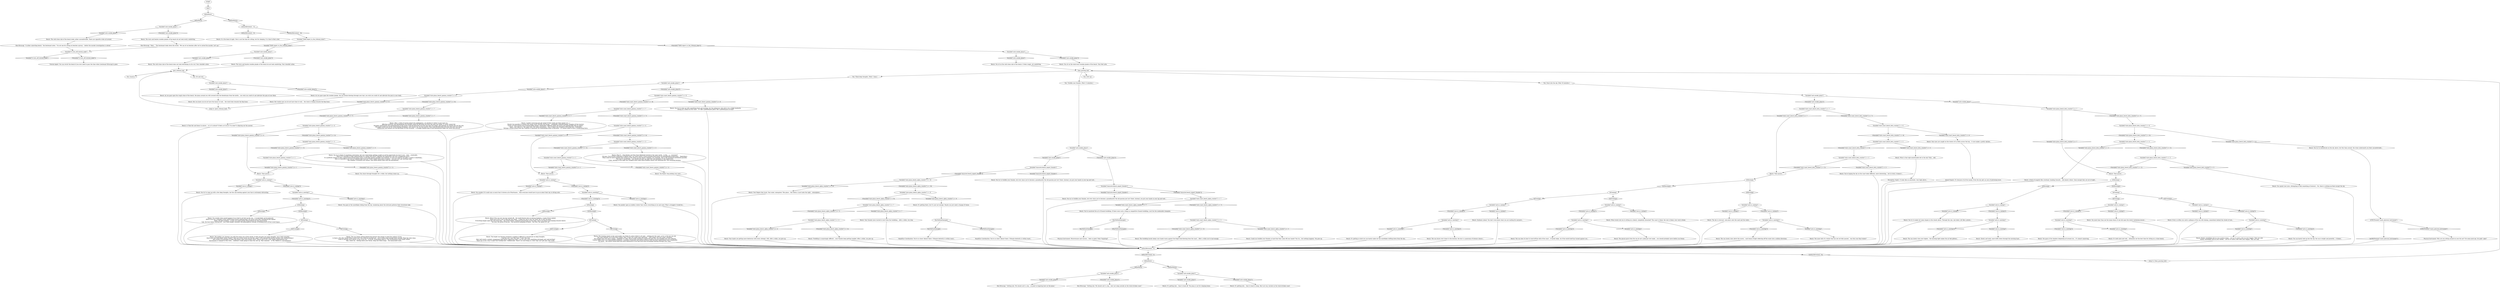 # WORLD / WAITING BENCH
# a bench where you (and Kim) can sit and wait for an X amount of time so the player won't get softlocked-stuck in the game for lacking content until daychange!
# ==================================================
digraph G {
	  0 [label="START"];
	  1 [label="input"];
	  2 [label="Variable[\"stats.plaza_bench_beta_counter\"] == 3"];
	  3 [label="Variable[\"stats.plaza_bench_beta_counter\"] == 3", shape=diamond];
	  4 [label="!(Variable[\"stats.plaza_bench_beta_counter\"] == 3)", shape=diamond];
	  5 [label="Variable[\"auto.is_raining\"]"];
	  6 [label="Variable[\"auto.is_raining\"]", shape=diamond];
	  7 [label="!(Variable[\"auto.is_raining\"])", shape=diamond];
	  8 [label="Bench: Time passes..."];
	  9 [label="Bench: Every so often you catch a glimpse of the sun still shining, somewhere behind the clouds of rain..."];
	  10 [label="Bench: Darkness ahead. You don't even know what you are waiting for anymore..."];
	  11 [label="Variable[\"auto.smoke_plaza\"]"];
	  12 [label="Variable[\"auto.smoke_plaza\"]", shape=diamond];
	  13 [label="!(Variable[\"auto.smoke_plaza\"])", shape=diamond];
	  14 [label="Variable[\"auto.smoke_plaza\"]"];
	  15 [label="Variable[\"auto.smoke_plaza\"]", shape=diamond];
	  16 [label="!(Variable[\"auto.smoke_plaza\"])", shape=diamond];
	  17 [label="Jump to: [time_passing_hub]"];
	  18 [label="Bench: You try to come up with something fresh and exciting, but the endeavour only gives you a slight headache.\nSitting on a bench on the coast... it's like a performance piece. But a performance of what?"];
	  19 [label="Variable[\"auto.is_raining\"]"];
	  20 [label="Variable[\"auto.is_raining\"]", shape=diamond];
	  21 [label="!(Variable[\"auto.is_raining\"])", shape=diamond];
	  22 [label="Variable[\"stats.coast_bench_alpha_counter\"] == 7"];
	  23 [label="Variable[\"stats.coast_bench_alpha_counter\"] == 7", shape=diamond];
	  24 [label="!(Variable[\"stats.coast_bench_alpha_counter\"] == 7)", shape=diamond];
	  25 [label="Bench: The cold stone slab of the bench looks rather uncomfortable. There are cigarette stubs all around."];
	  26 [label="Variable[\"stats.plaza_bench_gamma_counter\"] >= 8"];
	  27 [label="Variable[\"stats.plaza_bench_gamma_counter\"] >= 8", shape=diamond];
	  28 [label="!(Variable[\"stats.plaza_bench_gamma_counter\"] >= 8)", shape=diamond];
	  29 [label="Bench: It's both dark and cold... ultimately not the best time for sitting on a stone bench."];
	  30 [label="Variable[\"auto.is_raining\"]"];
	  31 [label="Variable[\"auto.is_raining\"]", shape=diamond];
	  32 [label="!(Variable[\"auto.is_raining\"])", shape=diamond];
	  33 [label="Bench: What events led you to sitting on a bench, completely drenched? The coast is bleak, the rain is bleak, your soul is bleak."];
	  34 [label="Variable[\"auto.smoke_plaza\"]"];
	  35 [label="Variable[\"auto.smoke_plaza\"]", shape=diamond];
	  36 [label="!(Variable[\"auto.smoke_plaza\"])", shape=diamond];
	  37 [label="Bench: The sun slowly setting behind the horizon only brings to mind the sadness of loss.\nIs there a life after death? What could it be? You could go and find out... you've been close enough times already. Wipe the slate clean.\nLook at yourself, Kras Mazov. It has to be you... it all fits. Everything about it. The revolutionary heart beats within.\nMm, sweet tar... flowing down your throat, deep into those lungs... the immaculate taste..."];
	  38 [label="Variable[\"stats.coast_bench_gamma_counter\"] == 7"];
	  39 [label="Variable[\"stats.coast_bench_gamma_counter\"] == 7", shape=diamond];
	  40 [label="!(Variable[\"stats.coast_bench_gamma_counter\"] == 7)", shape=diamond];
	  41 [label="Bench: You try to twiddle your thumbs, but ever since you've become a grandmaster the old passion just isn't there. Instead, you put your hands in your lap and wait..."];
	  42 [label="Variable[\"TASK.report_to_the_tribunal_done\"]"];
	  43 [label="Variable[\"TASK.report_to_the_tribunal_done\"]", shape=diamond];
	  44 [label="!(Variable[\"TASK.report_to_the_tribunal_done\"])", shape=diamond];
	  45 [label="Variable[\"stats.coast_bench_beta_counter\"] == 3"];
	  46 [label="Variable[\"stats.coast_bench_beta_counter\"] == 3", shape=diamond];
	  47 [label="!(Variable[\"stats.coast_bench_beta_counter\"] == 3)", shape=diamond];
	  48 [label="Variable[\"character.bench_expert_thumbs\"]"];
	  49 [label="Variable[\"character.bench_expert_thumbs\"]", shape=diamond];
	  50 [label="!(Variable[\"character.bench_expert_thumbs\"])", shape=diamond];
	  51 [label="Bench: It's getting late... time to head off. The plaza is not for sleeping bums."];
	  52 [label="Bench: The bright sun blazing overhead is making it difficult to concentrate on deep thoughts.\nI am the Law. I am *the Law*. *I am* The Law.\nHow well would a melody complement Egg Head's aggressive beat? Can he truly craft something extremely new and exciting?\nThere has to be a way to open that fucking door. Unbelievable. There's no such thing as a door cops can't get into! This sucks."];
	  53 [label="Bench: After a while of staring ahead into nothingness, you decide it's better to just move on.\nAffecting austerity and deregulating the markets could lift Revachol out from this post-war limbo. It surely cannot fail.\nStronger unionization and nationalization of the assets could lift Revachol out from this post-war limbo. And perhaps we should also eat the rich.\nWe ought to kick out all the work-stealing foreigners, and women too, for that matter. That could lift Revachol out from this post-war limbo.\nModeration and balance are the keystones on this occasion... a straight median path of non-interference helps the status quo prevail."];
	  54 [label="Variable[\"character.bench_expert_thumbs\"]"];
	  55 [label="Variable[\"character.bench_expert_thumbs\"]", shape=diamond];
	  56 [label="!(Variable[\"character.bench_expert_thumbs\"])", shape=diamond];
	  57 [label="Hand/Eye Coordination: You're so close! Almost there. Ultimate dexterity is within reach..."];
	  58 [label="Bench: It is the dead of night. Now is not the time for sitting, but for sleeping. It is time to find a bed."];
	  59 [label="Bench: Is Time flat and linear in nature... or is it cyclical? It feels as if you're *so close* to figuring out the answer."];
	  60 [label="Inland Empire: It's because of all the money. Even the sky gets an aura of glistening lucre."];
	  61 [label="You: Sit and rest."];
	  62 [label="IsKimHere()"];
	  63 [label="IsKimHere()", shape=diamond];
	  64 [label="!(IsKimHere())", shape=diamond];
	  65 [label="You: Think deep thoughts. [Wait 1 hour.]"];
	  66 [label="IsEvening()"];
	  67 [label="IsEvening()", shape=diamond];
	  68 [label="!(IsEvening())", shape=diamond];
	  69 [label="Variable[\"stats.coast_bench_gamma_counter\"] == 3"];
	  70 [label="Variable[\"stats.coast_bench_gamma_counter\"] == 3", shape=diamond];
	  71 [label="!(Variable[\"stats.coast_bench_gamma_counter\"] == 3)", shape=diamond];
	  72 [label="Variable[\"auto.is_raining\"]"];
	  73 [label="Variable[\"auto.is_raining\"]", shape=diamond];
	  74 [label="!(Variable[\"auto.is_raining\"])", shape=diamond];
	  75 [label="Variable[\"auto.is_raining\"]"];
	  76 [label="Variable[\"auto.is_raining\"]", shape=diamond];
	  77 [label="!(Variable[\"auto.is_raining\"])", shape=diamond];
	  78 [label="Bench: The midday sun showers you with the warm rays of the spring. It does not give you many thoughts, but it feels peaceful...\nHard core! Are there limits above *hyper*? How out of this world can you get, man?! Ultra beyond-the-barrier hardest core, motherfuckers!\nHow would it be possible to make Egg Head's beat even harder core?! There's got to be a new, highly experimental way.\nNarcomania is rampant in this town... someone's really going to clean this shit up. That someone -- is You. Believe it, narcomaniacs!"];
	  79 [label="Bench: You try to think of something substantial, but your mind keeps getting caught on all the paperwork you have to do... later... eventually...\nWhat if it's possible to take superstardom to a whole new level? Upgrade the Expression and your swaggering suave...\nIt is perfectly normal to take a quick break during police work. It will help against possible over-exertion, in case you need to run after a crook or something...\nHow is it possible to be such an unbelievable fuck-up?! Every single thing ends in failure... you just can't get anything right.\nThe rending. It draweth ever nearer. Your blood almost boils with the anticipation..."];
	  80 [label="Bench: But you know you do not have the luxury to wait... the clock ticks towards the final hour."];
	  81 [label="Bench: Your fingers feel stuck. Your mind, uninspired. This place... this bench, it just lacks the right... atmosphere..."];
	  82 [label="Variable[\"auto.smoke_plaza\"]"];
	  83 [label="Variable[\"auto.smoke_plaza\"]", shape=diamond];
	  84 [label="!(Variable[\"auto.smoke_plaza\"])", shape=diamond];
	  85 [label="Bench: Twiddling is surprisingly difficult... your thumbs keep getting tangled. After a while, you give up."];
	  86 [label="IsEvening()"];
	  87 [label="IsEvening()", shape=diamond];
	  88 [label="!(IsEvening())", shape=diamond];
	  89 [label="Bench: You ponder upon an endless winter that covers everything in ice and snow. What a struggle it would be..."];
	  90 [label="Bench: You churn through thoughts for a while, but nothing comes up..."];
	  91 [label="HasVolitionDamage()"];
	  92 [label="HasVolitionDamage()", shape=diamond];
	  93 [label="!(HasVolitionDamage())", shape=diamond];
	  94 [label="Bench: The cold stone slab of the bench does not look welcoming at all at all. Your shoulder aches."];
	  95 [label="Bench: You squint your eyes, attempting to find something of interest... No, there is nothing up there except the sky."];
	  96 [label="Variable[\"stats.coast_bench_beta_counter\"] == 5"];
	  97 [label="Variable[\"stats.coast_bench_beta_counter\"] == 5", shape=diamond];
	  98 [label="!(Variable[\"stats.coast_bench_beta_counter\"] == 5)", shape=diamond];
	  99 [label="Variable[\"stats.coast_bench_gamma_counter\"] >= 8"];
	  100 [label="Variable[\"stats.coast_bench_gamma_counter\"] >= 8", shape=diamond];
	  101 [label="!(Variable[\"stats.coast_bench_gamma_counter\"] >= 8)", shape=diamond];
	  102 [label="Bench: The twiddling barely keeps your hands warm against the frigid wind blowing from the coast... After a while you've had enough."];
	  103 [label="Bench: You more hear than see the large drops of rain fall upon the slowly darkening mosaic..."];
	  104 [label="Bench: You can barely look up into the sky, the sun is bright and powerful... it blinds..."];
	  105 [label="IsEvening()"];
	  106 [label="IsEvening()", shape=diamond];
	  107 [label="!(IsEvening())", shape=diamond];
	  108 [label="Bench: You gaze at the snowflakes falling from the sky, wondering about the intricate patterns their structures take."];
	  109 [label="Bench: You sit on the cold stone slab of the bench. It feels rough, yet comforting."];
	  110 [label="Variable[\"auto.smoke_plaza\"]"];
	  111 [label="Variable[\"auto.smoke_plaza\"]", shape=diamond];
	  112 [label="!(Variable[\"auto.smoke_plaza\"])", shape=diamond];
	  113 [label="Variable[\"stats.plaza_bench_beta_counter\"] == 5"];
	  114 [label="Variable[\"stats.plaza_bench_beta_counter\"] == 5", shape=diamond];
	  115 [label="!(Variable[\"stats.plaza_bench_beta_counter\"] == 5)", shape=diamond];
	  116 [label="Bench: You've mastered the art of thumb-twiddling. If there were such a thing as competitive thumb-twiddling, you'd be the undeniable champion."];
	  117 [label="Bench: The snow tells of a winter that has not yet fully passed... was this your final winter?"];
	  118 [label="Bench: The glacial gusts from the sea do not a pleasant rest make... you should probably move before you freeze."];
	  119 [label="IsKimHere()"];
	  120 [label="IsKimHere()", shape=diamond];
	  121 [label="!(IsKimHere())", shape=diamond];
	  122 [label="Kim Kitsuragi: \"Getting late. We should call it a day... no point in lingering here on the plaza.\""];
	  123 [label="Jump to: [post_tribunal_hub]"];
	  124 [label="Bench: It's getting there, but it's just not enough. Maybe you just need a change of venue."];
	  125 [label="Kim Kitsuragi: \"A rather uninviting bench,\" the lieutenant notes. \"I'm not one for sitting on benches anyway -- before the murder investigation is solved.\""];
	  126 [label="Bench: The sun draws ever closer to the horizon; the sky is a panorama of intense colours..."];
	  127 [label="Kim Kitsuragi: \"Getting late. We should call it a day... best not sleep outside on the wind-stricken coast.\""];
	  128 [label="IsEvening()"];
	  129 [label="IsEvening()", shape=diamond];
	  130 [label="!(IsEvening())", shape=diamond];
	  131 [label="Variable[\"stats.plaza_bench_beta_counter\"] == 6"];
	  132 [label="Variable[\"stats.plaza_bench_beta_counter\"] == 6", shape=diamond];
	  133 [label="!(Variable[\"stats.plaza_bench_beta_counter\"] == 6)", shape=diamond];
	  134 [label="Bench: The worn and beaten wooden planks of the bench do not look overly comforting."];
	  135 [label="Bench: You sit on the wind-worn wooden planks of the bench. Your feet ache."];
	  136 [label="IsHourBetween(1, 6)"];
	  137 [label="IsHourBetween(1, 6)", shape=diamond];
	  138 [label="!(IsHourBetween(1, 6))", shape=diamond];
	  139 [label="Variable[\"auto.smoke_plaza\"]"];
	  140 [label="Variable[\"auto.smoke_plaza\"]", shape=diamond];
	  141 [label="!(Variable[\"auto.smoke_plaza\"])", shape=diamond];
	  142 [label="Variable[\"stats.coast_bench_gamma_counter\"] >= 4"];
	  143 [label="Variable[\"stats.coast_bench_gamma_counter\"] >= 4", shape=diamond];
	  144 [label="!(Variable[\"stats.coast_bench_gamma_counter\"] >= 4)", shape=diamond];
	  145 [label="Variable[\"stats.plaza_bench_gamma_counter\"] == 7"];
	  146 [label="Variable[\"stats.plaza_bench_gamma_counter\"] == 7", shape=diamond];
	  147 [label="!(Variable[\"stats.plaza_bench_gamma_counter\"] == 7)", shape=diamond];
	  148 [label="Bench: You wonder what would happen if you tried to set foot on the sun... it would likely not be pleasant.\nWhat if you are a member of the radical homo-sexual underground? You never even fully considered this option!\nHmm, the Race Enigma... if only you could answer Measurehead for this provocation.\nUgh, the buzz keeps wearing off... your mind deeply considers the philosophical concept of drinking-more-of-that-sweet-liquor."];
	  149 [label="Bench: As you gaze upon the rough stone of the bench, the plaza around you still covered with the bloodstains from the battle... you wish you could sit and alleviate the pain of your flesh."];
	  150 [label="IsHourBetween(1,  6)"];
	  151 [label="IsHourBetween(1,  6)", shape=diamond];
	  152 [label="!(IsHourBetween(1,  6))", shape=diamond];
	  153 [label="Bench: A flock of seagulls flies overhead, heading towards... who knows where. Soon enough they are out of sight..."];
	  154 [label="Bench: You try to concentrate on the sky above, but this time around, the stone underneath you feels uncomfortable..."];
	  155 [label="Variable[\"stats.plaza_bench_beta_counter\"] >= 7"];
	  156 [label="Variable[\"stats.plaza_bench_beta_counter\"] >= 7", shape=diamond];
	  157 [label="!(Variable[\"stats.plaza_bench_beta_counter\"] >= 7)", shape=diamond];
	  158 [label="Bench: You're hoping the sky on the coast looks different, more interesting... but in truth, it doesn't..."];
	  159 [label="Variable[\"stats.plaza_bench_alpha_counter\"] >= 4"];
	  160 [label="Variable[\"stats.plaza_bench_alpha_counter\"] >= 4", shape=diamond];
	  161 [label="!(Variable[\"stats.plaza_bench_alpha_counter\"] >= 4)", shape=diamond];
	  162 [label="Variable[\"stats.coast_bench_alpha_counter\"] >= 3"];
	  163 [label="Variable[\"stats.coast_bench_alpha_counter\"] >= 3", shape=diamond];
	  164 [label="!(Variable[\"stats.coast_bench_alpha_counter\"] >= 3)", shape=diamond];
	  165 [label="Bench: You try to make out some shapes in the clouds above. Through the rain, one looks a bit like a potato..."];
	  166 [label="Bench: The sun slowly rises above the waves... each beam of light reflecting off the water into a million directions."];
	  167 [label="Bench: Time passes..."];
	  168 [label="Bench: The evening shade on the sand makes you think of a place which is all sand... nothing but the sand, as far as the eye can see.\nThe sand reminds you of the dusty plains. Man, if only you could roam upstream... wild ranges call your name, boiadeiro. \nYou wonder how your gun is doing... hopefully it's okay. You're really starting to regret the poor way you handled your own sidearm.\nContact Mike truly is an unparalleled champion, a paragon of physical and mental prowess with the most inspirational story imaginable.\nYou know... the sunset would look even more impressive if you had even more pyrholidon flowing through your veins..."];
	  169 [label="Bench: The worn and beaten wooden planks of the bench do not look comforting. Your shoulder aches."];
	  170 [label="Bench: But realize now you do not have time to wait... the clock is ticking towards the final hour."];
	  171 [label="Bench: You try to twiddle your thumbs, but ever since you've become a grandmaster the old passion just isn't there. Instead, you put your hands in your lap and wait..."];
	  172 [label="Variable[\"stats.plaza_bench_alpha_counter\"] == 9"];
	  173 [label="Variable[\"stats.plaza_bench_alpha_counter\"] == 9", shape=diamond];
	  174 [label="!(Variable[\"stats.plaza_bench_alpha_counter\"] == 9)", shape=diamond];
	  175 [label="Bench: What is that nigh-unnoticeable dot in the sky? Huh... odd."];
	  176 [label="Variable[\"stats.coast_bench_beta_counter\"] >= 7"];
	  177 [label="Variable[\"stats.coast_bench_beta_counter\"] >= 7", shape=diamond];
	  178 [label="!(Variable[\"stats.coast_bench_beta_counter\"] >= 7)", shape=diamond];
	  179 [label="IsMorning()"];
	  180 [label="IsMorning()", shape=diamond];
	  181 [label="!(IsMorning())", shape=diamond];
	  182 [label="Bench: Your thumbs have started to hurt from the twiddling... after a while, you stop."];
	  183 [label="Bench: Slowly and lazily, snow drifts down through the morning haze..."];
	  184 [label="Variable[\"auto.is_snowing\"]"];
	  185 [label="Variable[\"auto.is_snowing\"]", shape=diamond];
	  186 [label="!(Variable[\"auto.is_snowing\"])", shape=diamond];
	  187 [label="Bench: It's getting late... time to head to sleep. Best not stay outside on the wind-stricken coast."];
	  188 [label="Variable[\"auto.is_raining\"]"];
	  189 [label="Variable[\"auto.is_raining\"]", shape=diamond];
	  190 [label="!(Variable[\"auto.is_raining\"])", shape=diamond];
	  191 [label="Variable[\"stats.plaza_bench_gamma_counter\"] == 3"];
	  192 [label="Variable[\"stats.plaza_bench_gamma_counter\"] == 3", shape=diamond];
	  193 [label="!(Variable[\"stats.plaza_bench_gamma_counter\"] == 3)", shape=diamond];
	  194 [label="Physical Instrument: Why are you sitting around on your fat ass?! Do some push-ups, for gods' sake!!"];
	  195 [label="Kim Kitsuragi: \"Hmh...\" The lieutenant looks down the street. \"We can sit on benches after we've solved the murder. Let's go.\""];
	  196 [label="Tutorial Agent: You can revisit the bench if you ever need to pass the time when Lieutenant Kitsuragi is gone."];
	  198 [label="Bench: Could you twiddle your thumbs so hard that they come off your hands? You try... but nothing happens. You give up."];
	  199 [label="Bench: It's getting so dark you can barely make out the snowflakes drifting down from the sky..."];
	  200 [label="Variable[\"auto.is_snowing\"]"];
	  201 [label="Variable[\"auto.is_snowing\"]", shape=diamond];
	  202 [label="!(Variable[\"auto.is_snowing\"])", shape=diamond];
	  203 [label="Variable[\"auto.smoke_plaza\"]"];
	  204 [label="Variable[\"auto.smoke_plaza\"]", shape=diamond];
	  205 [label="!(Variable[\"auto.smoke_plaza\"])", shape=diamond];
	  206 [label="Bench: You try to come up with a few deep thoughts, but the rain beating against your face is extremely distracting."];
	  207 [label="Perception (Sight): It looks like an aerostatic, very high above..."];
	  208 [label="post_tribunal_hub"];
	  209 [label="You: [Leave.]"];
	  210 [label="Variable[\"auto.smoke_plaza\"]"];
	  211 [label="Variable[\"auto.smoke_plaza\"]", shape=diamond];
	  212 [label="!(Variable[\"auto.smoke_plaza\"])", shape=diamond];
	  213 [label="Variable[\"auto.smoke_plaza\"]"];
	  214 [label="Variable[\"auto.smoke_plaza\"]", shape=diamond];
	  215 [label="!(Variable[\"auto.smoke_plaza\"])", shape=diamond];
	  216 [label="Variable[\"stats.plaza_bench_alpha_counter\"] >= 7"];
	  217 [label="Variable[\"stats.plaza_bench_alpha_counter\"] >= 7", shape=diamond];
	  218 [label="!(Variable[\"stats.plaza_bench_alpha_counter\"] >= 7)", shape=diamond];
	  219 [label="Variable[\"auto.is_snowing\"]"];
	  220 [label="Variable[\"auto.is_snowing\"]", shape=diamond];
	  221 [label="!(Variable[\"auto.is_snowing\"])", shape=diamond];
	  222 [label="Variable[\"auto.is_snowing\"]"];
	  223 [label="Variable[\"auto.is_snowing\"]", shape=diamond];
	  224 [label="!(Variable[\"auto.is_snowing\"])", shape=diamond];
	  225 [label="Variable[\"stats.coast_bench_beta_counter\"] == 6"];
	  226 [label="Variable[\"stats.coast_bench_beta_counter\"] == 6", shape=diamond];
	  227 [label="!(Variable[\"stats.coast_bench_beta_counter\"] == 6)", shape=diamond];
	  228 [label="Variable[\"tc.turn_off_tutorial_node\"]"];
	  229 [label="Variable[\"tc.turn_off_tutorial_node\"]", shape=diamond];
	  230 [label="!(Variable[\"tc.turn_off_tutorial_node\"])", shape=diamond];
	  231 [label="time_passing_hub"];
	  232 [label="Variable[\"stats.coast_bench_gamma_counter\"] >= 1"];
	  233 [label="Variable[\"stats.coast_bench_gamma_counter\"] >= 1", shape=diamond];
	  234 [label="!(Variable[\"stats.coast_bench_gamma_counter\"] >= 1)", shape=diamond];
	  235 [label="Bench: The sun does its best to ward off the chill of the coast... it barely helps. As if the world itself has turned against you..."];
	  236 [label="IsTHCPresent(\"coach_physical_instrument\")"];
	  237 [label="IsTHCPresent(\"coach_physical_instrument\")", shape=diamond];
	  238 [label="!(IsTHCPresent(\"coach_physical_instrument\"))", shape=diamond];
	  239 [label="You: Twiddle your thumbs. [Wait 15 minutes.]"];
	  240 [label="Variable[\"auto.is_snowing\"]"];
	  241 [label="Variable[\"auto.is_snowing\"]", shape=diamond];
	  242 [label="!(Variable[\"auto.is_snowing\"])", shape=diamond];
	  243 [label="Variable[\"stats.plaza_bench_gamma_counter\"] >= 1"];
	  244 [label="Variable[\"stats.plaza_bench_gamma_counter\"] >= 1", shape=diamond];
	  245 [label="!(Variable[\"stats.plaza_bench_gamma_counter\"] >= 1)", shape=diamond];
	  246 [label="Variable[\"stats.plaza_bench_gamma_counter\"] >= 4"];
	  247 [label="Variable[\"stats.plaza_bench_gamma_counter\"] >= 4", shape=diamond];
	  248 [label="!(Variable[\"stats.plaza_bench_gamma_counter\"] >= 4)", shape=diamond];
	  249 [label="Variable[\"auto.is_snowing\"]"];
	  250 [label="Variable[\"auto.is_snowing\"]", shape=diamond];
	  251 [label="!(Variable[\"auto.is_snowing\"])", shape=diamond];
	  252 [label="Bench: Time passes..."];
	  253 [label="Bench: As you gaze upon the wooden planks, the sea breeze blowing through your hair, you wish you could sit and alleviate the pain in your body..."];
	  254 [label="Variable[\"stats.plaza_bench_alpha_counter\"] >= 10"];
	  255 [label="Variable[\"stats.plaza_bench_alpha_counter\"] >= 10", shape=diamond];
	  256 [label="!(Variable[\"stats.plaza_bench_alpha_counter\"] >= 10)", shape=diamond];
	  257 [label="Bench: Your hands are getting more dexterous with every attempt. Still, after a while, you give up."];
	  258 [label="Bench: Slowly, snowflakes fall on your mutton-chops... you try to catch a few on your tongue. They are cold.\nSlowly, snowflakes fall on your cheeks... you try to catch a few with your tongue. They are cold."];
	  259 [label="Variable[\"auto.is_snowing\"]"];
	  260 [label="Variable[\"auto.is_snowing\"]", shape=diamond];
	  261 [label="!(Variable[\"auto.is_snowing\"])", shape=diamond];
	  262 [label="Variable[\"auto.is_snowing\"]"];
	  263 [label="Variable[\"auto.is_snowing\"]", shape=diamond];
	  264 [label="!(Variable[\"auto.is_snowing\"])", shape=diamond];
	  265 [label="Hand/Eye Coordination: You're so close! Almost there. Ultimate dexterity is within reach..."];
	  266 [label="HasVolitionDamage()"];
	  267 [label="HasVolitionDamage()", shape=diamond];
	  268 [label="!(HasVolitionDamage())", shape=diamond];
	  269 [label="Bench: What if... Dick Mullen and Man from Hjelmdall existed in the same world... in like... a... crossover?\nOh man, if we invited Guillaume le Million here, we could create a wave-crashing beach-party of unimaginable proportions... Speechless!\nWhat could be more exciting than sitting on this bench on this beach? Nothing, you conclude. This is the maximum excitement possible.\nThis case is unsolvable... you should just give up right now and apologize to the whole town.\nCome, darlings of the night sky, bringeth down upon these feckless beasts the cleansing fire! The Gloaming beckons."];
	  270 [label="Bench: Time passes...."];
	  271 [label="Bench: You gaze at the shadows deepening all around you... it's almost unnerving."];
	  272 [label="Variable[\"auto.is_raining\"]"];
	  273 [label="Variable[\"auto.is_raining\"]", shape=diamond];
	  274 [label="!(Variable[\"auto.is_raining\"])", shape=diamond];
	  275 [label="IsMorning()"];
	  276 [label="IsMorning()", shape=diamond];
	  277 [label="!(IsMorning())", shape=diamond];
	  278 [label="IsMorning()"];
	  279 [label="IsMorning()", shape=diamond];
	  280 [label="!(IsMorning())", shape=diamond];
	  281 [label="Bench: What if the sun just one day turned off... the world thrown into an eternal darkness. A grim future indeed.\nThere has to be a way to find the way home... it feels far, but it can't be *that* far. It can't be gone.\nEverything hinges upon the roll of the dice... the world teeters, balanced precariously on the edge. And it all seems to be leaning towards failure.\nYou miss the grind of the jaw... the excessive pumping of blood... the rush, the speed of it all!"];
	  282 [label="IsMorning()"];
	  283 [label="IsMorning()", shape=diamond];
	  284 [label="!(IsMorning())", shape=diamond];
	  285 [label="Bench: Couldn't everyone just get along? If they really put their minds to it...?\nWould it be possible to acquire this whole coast? All this real estate... completely underdeveloped. Imagine all the tourists!\nGrains of sand remind you of downtrodden people. Multitudes suffering under the harsh and unforgivable heel of capital...\nSand... just look at it. The same tone, the same consistency... this is where the strength of Revachol lies. Uniformity.\nPerhaps a firmer grasp from the Coalition is necessary for maintaining order in Revachol... it's always good to have a moderating force."];
	  286 [label="Bench: You finally stop picking your nose..."];
	  287 [label="Physical Instrument: Perseverance and success... feels so good. Feels *inspiring*."];
	  288 [label="You: Stare into the sky. [Wait 30 minutes.]"];
	  289 [label="You: [Get up.]"];
	  290 [label="Bench: Your eyes are caught on the towers of La Delta across the bay... it sure makes a pretty skyline..."];
	  291 [label="Bench: You wonder if it could rain so much that it drowns all of Martinaise... then everyone would have to go on about their day in diving suits."];
	  292 [label="Bench: The sun slowly rises ever higher... the morning light makes the air feel glittery..."];
	  293 [label="Variable[\"auto.is_raining\"]"];
	  294 [label="Variable[\"auto.is_raining\"]", shape=diamond];
	  295 [label="!(Variable[\"auto.is_raining\"])", shape=diamond];
	  296 [label="Bench: The sky is overcast, rain pours onto the sand and the reeds..."];
	  0 -> 1
	  1 -> 62
	  2 -> 3
	  2 -> 4
	  3 -> 95
	  4 -> 252
	  5 -> 6
	  5 -> 7
	  6 -> 165
	  7 -> 240
	  8 -> 188
	  9 -> 136
	  10 -> 136
	  11 -> 12
	  11 -> 13
	  12 -> 94
	  13 -> 169
	  14 -> 16
	  14 -> 15
	  15 -> 25
	  16 -> 134
	  17 -> 231
	  18 -> 136
	  19 -> 20
	  19 -> 21
	  20 -> 206
	  21 -> 222
	  22 -> 24
	  22 -> 23
	  23 -> 116
	  24 -> 162
	  25 -> 125
	  26 -> 27
	  26 -> 28
	  27 -> 59
	  28 -> 145
	  29 -> 136
	  30 -> 32
	  30 -> 31
	  31 -> 10
	  32 -> 200
	  33 -> 136
	  34 -> 35
	  34 -> 36
	  35 -> 51
	  36 -> 187
	  37 -> 136
	  38 -> 40
	  38 -> 39
	  39 -> 285
	  40 -> 142
	  41 -> 136
	  42 -> 43
	  42 -> 44
	  43 -> 11
	  44 -> 110
	  45 -> 46
	  45 -> 47
	  46 -> 158
	  47 -> 167
	  48 -> 49
	  48 -> 50
	  49 -> 41
	  50 -> 22
	  52 -> 136
	  53 -> 136
	  54 -> 56
	  54 -> 55
	  55 -> 171
	  56 -> 254
	  57 -> 136
	  59 -> 136
	  60 -> 136
	  61 -> 210
	  62 -> 64
	  62 -> 63
	  63 -> 14
	  64 -> 150
	  65 -> 139
	  66 -> 67
	  66 -> 68
	  67 -> 72
	  68 -> 293
	  69 -> 70
	  69 -> 71
	  70 -> 269
	  71 -> 232
	  72 -> 73
	  72 -> 74
	  73 -> 103
	  74 -> 249
	  75 -> 76
	  75 -> 77
	  76 -> 33
	  77 -> 184
	  78 -> 136
	  79 -> 136
	  80 -> 123
	  81 -> 136
	  82 -> 83
	  82 -> 84
	  83 -> 54
	  84 -> 48
	  85 -> 136
	  86 -> 88
	  86 -> 87
	  87 -> 30
	  88 -> 75
	  89 -> 136
	  90 -> 136
	  91 -> 92
	  91 -> 93
	  92 -> 287
	  93 -> 136
	  94 -> 208
	  95 -> 136
	  96 -> 97
	  96 -> 98
	  97 -> 175
	  98 -> 45
	  99 -> 100
	  99 -> 101
	  100 -> 18
	  101 -> 38
	  102 -> 136
	  103 -> 136
	  104 -> 136
	  105 -> 106
	  105 -> 107
	  106 -> 168
	  107 -> 52
	  108 -> 136
	  109 -> 231
	  110 -> 112
	  110 -> 111
	  111 -> 109
	  112 -> 135
	  113 -> 114
	  113 -> 115
	  114 -> 153
	  115 -> 2
	  116 -> 91
	  117 -> 136
	  118 -> 136
	  119 -> 120
	  119 -> 121
	  120 -> 203
	  121 -> 34
	  123 -> 208
	  124 -> 266
	  125 -> 228
	  126 -> 136
	  128 -> 129
	  128 -> 130
	  129 -> 37
	  130 -> 78
	  131 -> 132
	  131 -> 133
	  132 -> 154
	  133 -> 113
	  134 -> 195
	  135 -> 231
	  136 -> 137
	  136 -> 138
	  137 -> 119
	  138 -> 17
	  139 -> 140
	  139 -> 141
	  140 -> 26
	  141 -> 99
	  142 -> 144
	  142 -> 143
	  143 -> 8
	  144 -> 69
	  145 -> 146
	  145 -> 147
	  146 -> 53
	  147 -> 246
	  148 -> 136
	  149 -> 80
	  150 -> 152
	  150 -> 151
	  151 -> 58
	  152 -> 42
	  153 -> 136
	  154 -> 236
	  155 -> 156
	  155 -> 157
	  156 -> 252
	  157 -> 131
	  158 -> 136
	  159 -> 160
	  159 -> 161
	  160 -> 257
	  161 -> 85
	  162 -> 163
	  162 -> 164
	  163 -> 198
	  164 -> 102
	  165 -> 136
	  166 -> 136
	  167 -> 275
	  168 -> 136
	  169 -> 208
	  170 -> 123
	  171 -> 136
	  172 -> 173
	  172 -> 174
	  173 -> 124
	  174 -> 216
	  175 -> 207
	  176 -> 177
	  176 -> 178
	  177 -> 167
	  178 -> 225
	  179 -> 180
	  179 -> 181
	  180 -> 5
	  181 -> 66
	  182 -> 136
	  183 -> 136
	  184 -> 185
	  184 -> 186
	  185 -> 118
	  186 -> 235
	  188 -> 189
	  188 -> 190
	  189 -> 291
	  190 -> 219
	  191 -> 192
	  191 -> 193
	  192 -> 79
	  193 -> 243
	  194 -> 136
	  195 -> 228
	  198 -> 136
	  199 -> 136
	  200 -> 201
	  200 -> 202
	  201 -> 199
	  202 -> 126
	  203 -> 204
	  203 -> 205
	  204 -> 122
	  205 -> 127
	  206 -> 136
	  207 -> 136
	  208 -> 209
	  208 -> 61
	  210 -> 211
	  210 -> 212
	  211 -> 149
	  212 -> 253
	  213 -> 214
	  213 -> 215
	  214 -> 155
	  215 -> 176
	  216 -> 217
	  216 -> 218
	  217 -> 182
	  218 -> 159
	  219 -> 220
	  219 -> 221
	  220 -> 89
	  221 -> 278
	  222 -> 224
	  222 -> 223
	  223 -> 108
	  224 -> 282
	  225 -> 226
	  225 -> 227
	  226 -> 290
	  227 -> 96
	  228 -> 229
	  228 -> 230
	  230 -> 196
	  231 -> 288
	  231 -> 65
	  231 -> 289
	  231 -> 239
	  232 -> 233
	  232 -> 234
	  233 -> 8
	  234 -> 286
	  235 -> 136
	  236 -> 237
	  236 -> 238
	  237 -> 194
	  238 -> 136
	  239 -> 82
	  240 -> 241
	  240 -> 242
	  241 -> 183
	  242 -> 292
	  243 -> 244
	  243 -> 245
	  244 -> 270
	  245 -> 90
	  246 -> 248
	  246 -> 247
	  247 -> 270
	  248 -> 191
	  249 -> 250
	  249 -> 251
	  250 -> 29
	  251 -> 271
	  252 -> 179
	  253 -> 170
	  254 -> 256
	  254 -> 255
	  255 -> 81
	  256 -> 172
	  257 -> 136
	  258 -> 136
	  259 -> 260
	  259 -> 261
	  260 -> 258
	  261 -> 104
	  262 -> 264
	  262 -> 263
	  263 -> 117
	  264 -> 166
	  265 -> 136
	  266 -> 267
	  266 -> 268
	  267 -> 265
	  268 -> 57
	  269 -> 136
	  270 -> 19
	  271 -> 136
	  272 -> 273
	  272 -> 274
	  273 -> 296
	  274 -> 262
	  275 -> 276
	  275 -> 277
	  276 -> 272
	  277 -> 86
	  278 -> 280
	  278 -> 279
	  279 -> 281
	  280 -> 105
	  281 -> 136
	  282 -> 283
	  282 -> 284
	  283 -> 148
	  284 -> 128
	  285 -> 136
	  286 -> 136
	  287 -> 136
	  288 -> 213
	  290 -> 60
	  291 -> 136
	  292 -> 136
	  293 -> 294
	  293 -> 295
	  294 -> 9
	  295 -> 259
	  296 -> 136
}

